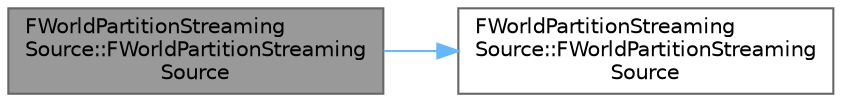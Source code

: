 digraph "FWorldPartitionStreamingSource::FWorldPartitionStreamingSource"
{
 // INTERACTIVE_SVG=YES
 // LATEX_PDF_SIZE
  bgcolor="transparent";
  edge [fontname=Helvetica,fontsize=10,labelfontname=Helvetica,labelfontsize=10];
  node [fontname=Helvetica,fontsize=10,shape=box,height=0.2,width=0.4];
  rankdir="LR";
  Node1 [id="Node000001",label="FWorldPartitionStreaming\lSource::FWorldPartitionStreaming\lSource",height=0.2,width=0.4,color="gray40", fillcolor="grey60", style="filled", fontcolor="black",tooltip=" "];
  Node1 -> Node2 [id="edge1_Node000001_Node000002",color="steelblue1",style="solid",tooltip=" "];
  Node2 [id="Node000002",label="FWorldPartitionStreaming\lSource::FWorldPartitionStreaming\lSource",height=0.2,width=0.4,color="grey40", fillcolor="white", style="filled",URL="$d0/d3b/structFWorldPartitionStreamingSource.html#a67c0e39fb129749ba35b84d7dbf8e132",tooltip=" "];
}
